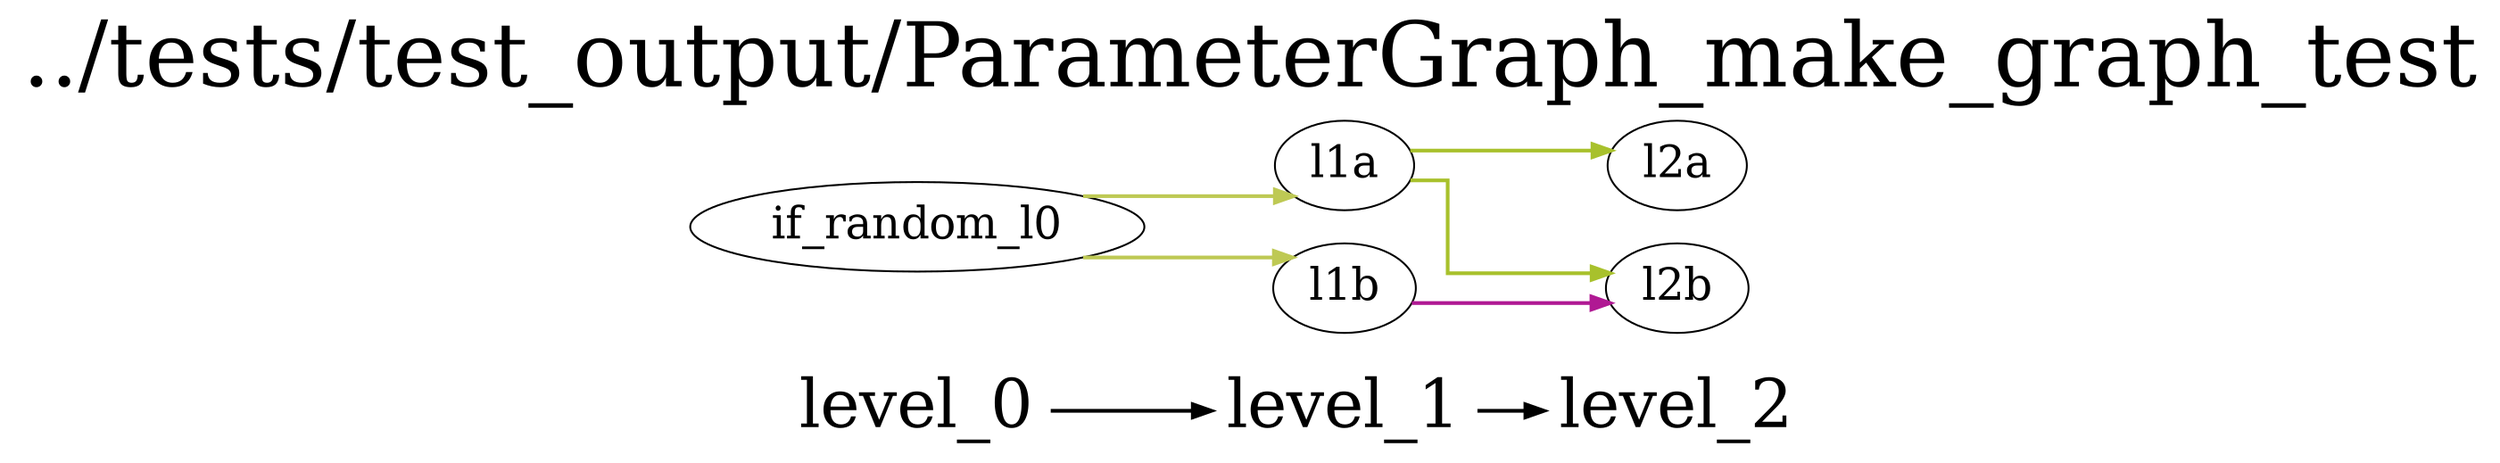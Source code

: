 digraph G {
          splines=ortho;
          fontsize = 48;
          rankdir = "LR";
          node[fontsize=24];
          edge[penwidth=2];
          {
          node [shape=plaintext fontsize=36];
          level_0 -> 
          level_1 -> 
          level_2
          }
          {rank = same;
          level_0;
          if_random_l0;
          }
          {rank = same;
          level_1;
          l1a;
          l1b;
          }
          {rank = same;
          level_2;
          l2a;
          l2b;
          }
          l2a ;
          if_random_l0 -> l1b [color="#BEC954"];
          if_random_l0 -> l1a [color="#BEC954"];
          l2b ;
          l1a -> l2a [color="#A8C12C"];
          l1a -> l2b [color="#A8C12C"];
          l1b -> l2b [color="#B01993"];
          labelloc = "t";
          label = "../tests/test_output/ParameterGraph_make_graph_test";
}